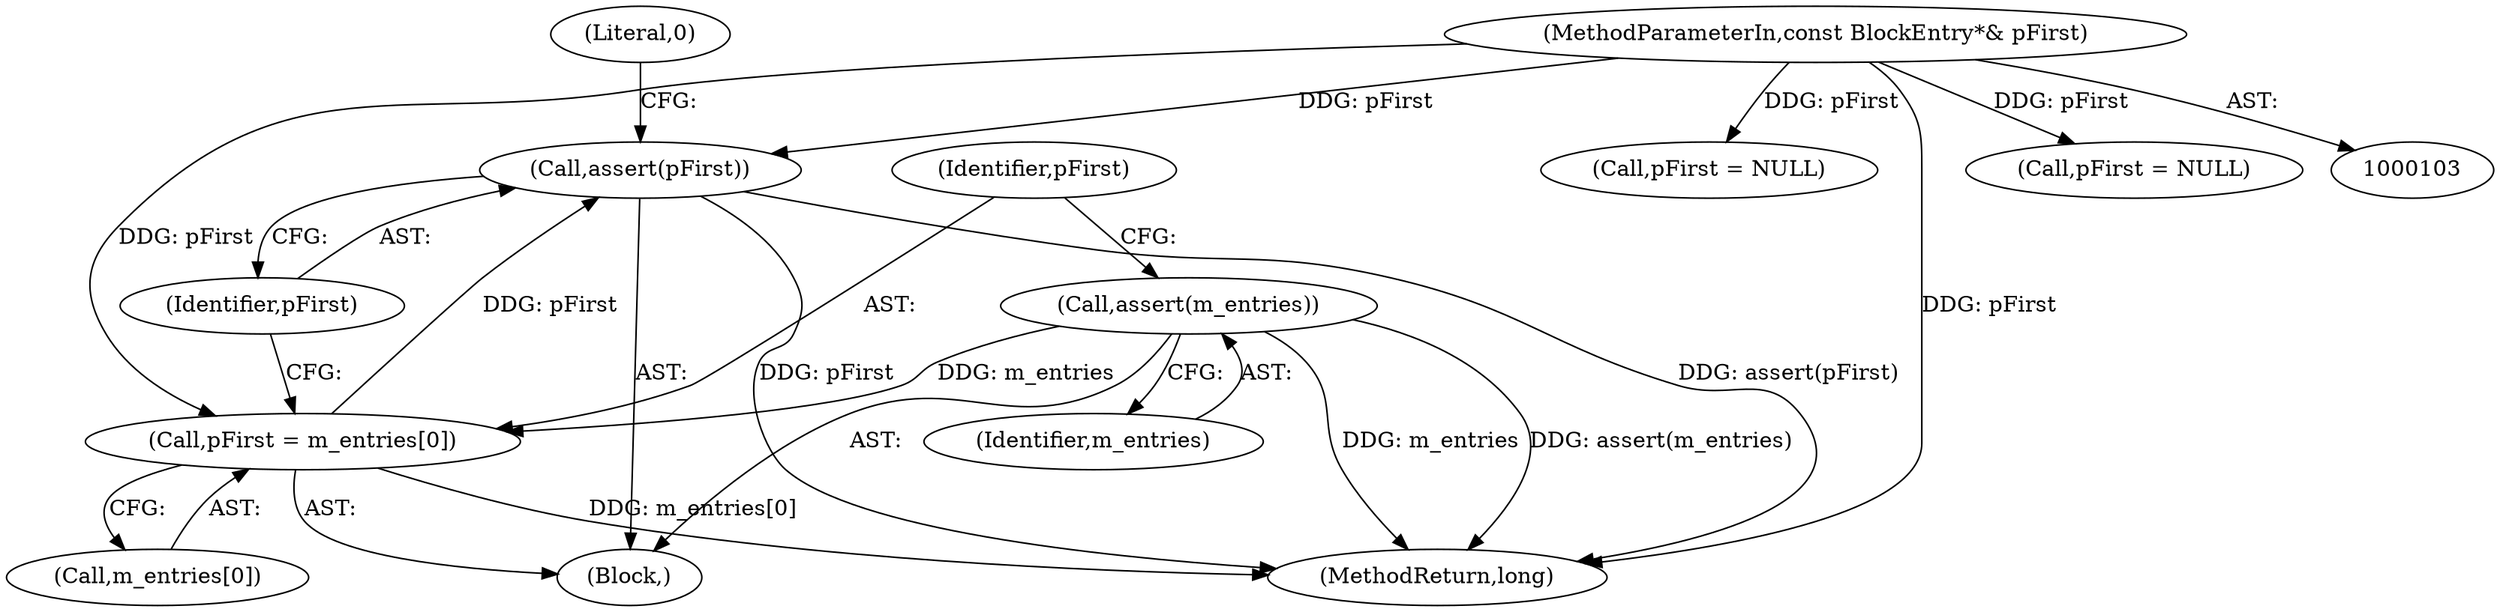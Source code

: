 digraph "1_Android_04839626ed859623901ebd3a5fd483982186b59d_82@API" {
"1000146" [label="(Call,assert(pFirst))"];
"1000141" [label="(Call,pFirst = m_entries[0])"];
"1000139" [label="(Call,assert(m_entries))"];
"1000104" [label="(MethodParameterIn,const BlockEntry*& pFirst)"];
"1000134" [label="(Call,pFirst = NULL)"];
"1000149" [label="(Literal,0)"];
"1000146" [label="(Call,assert(pFirst))"];
"1000150" [label="(MethodReturn,long)"];
"1000141" [label="(Call,pFirst = m_entries[0])"];
"1000104" [label="(MethodParameterIn,const BlockEntry*& pFirst)"];
"1000142" [label="(Identifier,pFirst)"];
"1000143" [label="(Call,m_entries[0])"];
"1000105" [label="(Block,)"];
"1000140" [label="(Identifier,m_entries)"];
"1000147" [label="(Identifier,pFirst)"];
"1000139" [label="(Call,assert(m_entries))"];
"1000124" [label="(Call,pFirst = NULL)"];
"1000146" -> "1000105"  [label="AST: "];
"1000146" -> "1000147"  [label="CFG: "];
"1000147" -> "1000146"  [label="AST: "];
"1000149" -> "1000146"  [label="CFG: "];
"1000146" -> "1000150"  [label="DDG: assert(pFirst)"];
"1000146" -> "1000150"  [label="DDG: pFirst"];
"1000141" -> "1000146"  [label="DDG: pFirst"];
"1000104" -> "1000146"  [label="DDG: pFirst"];
"1000141" -> "1000105"  [label="AST: "];
"1000141" -> "1000143"  [label="CFG: "];
"1000142" -> "1000141"  [label="AST: "];
"1000143" -> "1000141"  [label="AST: "];
"1000147" -> "1000141"  [label="CFG: "];
"1000141" -> "1000150"  [label="DDG: m_entries[0]"];
"1000139" -> "1000141"  [label="DDG: m_entries"];
"1000104" -> "1000141"  [label="DDG: pFirst"];
"1000139" -> "1000105"  [label="AST: "];
"1000139" -> "1000140"  [label="CFG: "];
"1000140" -> "1000139"  [label="AST: "];
"1000142" -> "1000139"  [label="CFG: "];
"1000139" -> "1000150"  [label="DDG: m_entries"];
"1000139" -> "1000150"  [label="DDG: assert(m_entries)"];
"1000104" -> "1000103"  [label="AST: "];
"1000104" -> "1000150"  [label="DDG: pFirst"];
"1000104" -> "1000124"  [label="DDG: pFirst"];
"1000104" -> "1000134"  [label="DDG: pFirst"];
}
